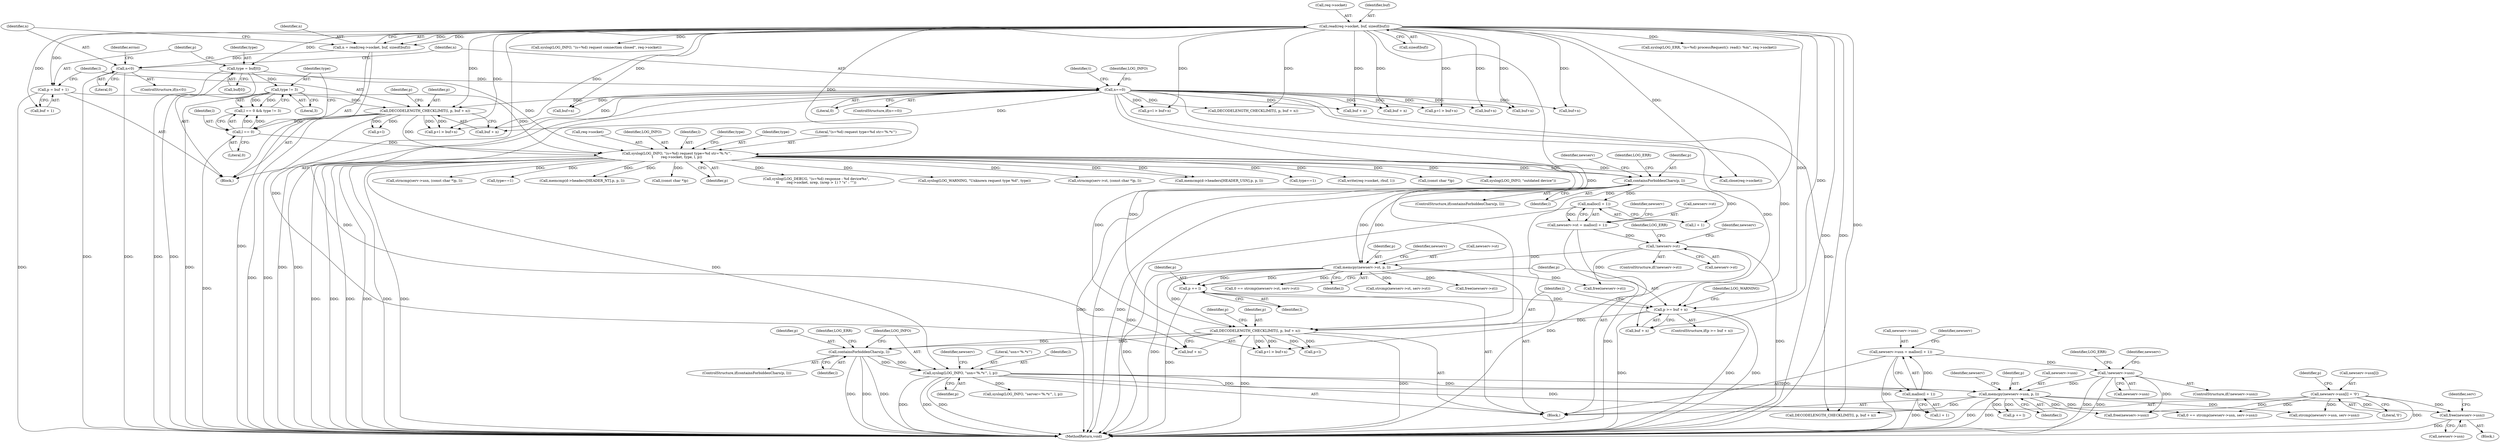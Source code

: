 digraph "0_miniupnp_140ee8d2204b383279f854802b27bdb41c1d5d1a@API" {
"1000950" [label="(Call,free(newserv->usn))"];
"1000766" [label="(Call,newserv->usn[l] = '\0')"];
"1000760" [label="(Call,memcpy(newserv->usn, p, l))"];
"1000751" [label="(Call,!newserv->usn)"];
"1000742" [label="(Call,newserv->usn = malloc(l + 1))"];
"1000746" [label="(Call,malloc(l + 1))"];
"1000737" [label="(Call,syslog(LOG_INFO, \"usn='%.*s'\", l, p))"];
"1000236" [label="(Call,syslog(LOG_INFO, \"(s=%d) request type=%d str='%.*s'\",\n\t       req->socket, type, l, p))"];
"1000146" [label="(Call,read(req->socket, buf, sizeof(buf)))"];
"1000194" [label="(Call,type = buf[0])"];
"1000228" [label="(Call,type != 3)"];
"1000225" [label="(Call,l == 0)"];
"1000204" [label="(Call,DECODELENGTH_CHECKLIMIT(l, p, buf + n))"];
"1000199" [label="(Call,p = buf + 1)"];
"1000179" [label="(Call,n==0)"];
"1000154" [label="(Call,n<0)"];
"1000144" [label="(Call,n = read(req->socket, buf, sizeof(buf)))"];
"1000729" [label="(Call,containsForbiddenChars(p, l))"];
"1000709" [label="(Call,DECODELENGTH_CHECKLIMIT(l, p, buf + n))"];
"1000682" [label="(Call,memcpy(newserv->st, p, l))"];
"1000673" [label="(Call,!newserv->st)"];
"1000664" [label="(Call,newserv->st = malloc(l + 1))"];
"1000668" [label="(Call,malloc(l + 1))"];
"1000656" [label="(Call,containsForbiddenChars(p, l))"];
"1000699" [label="(Call,p >= buf + n)"];
"1000695" [label="(Call,p += l)"];
"1000224" [label="(Call,l == 0 && type != 3)"];
"1000204" [label="(Call,DECODELENGTH_CHECKLIMIT(l, p, buf + n))"];
"1000227" [label="(Literal,0)"];
"1000226" [label="(Identifier,l)"];
"1000668" [label="(Call,malloc(l + 1))"];
"1000926" [label="(Call,strcmp(newserv->usn, serv->usn))"];
"1000744" [label="(Identifier,newserv)"];
"1000706" [label="(Identifier,LOG_WARNING)"];
"1000760" [label="(Call,memcpy(newserv->usn, p, l))"];
"1001027" [label="(Call,free(newserv->usn))"];
"1000757" [label="(Identifier,LOG_ERR)"];
"1000731" [label="(Identifier,l)"];
"1000738" [label="(Identifier,LOG_INFO)"];
"1000956" [label="(Identifier,serv)"];
"1000804" [label="(Call,syslog(LOG_INFO, \"server='%.*s'\", l, p))"];
"1000854" [label="(Call,buf+n)"];
"1000183" [label="(Call,syslog(LOG_INFO, \"(s=%d) request connection closed\", req->socket))"];
"1000510" [label="(Call,type==1)"];
"1001003" [label="(Call,write(req->socket, rbuf, 1))"];
"1000739" [label="(Literal,\"usn='%.*s'\")"];
"1000201" [label="(Call,buf + 1)"];
"1000710" [label="(Identifier,l)"];
"1000213" [label="(Identifier,p)"];
"1000675" [label="(Identifier,newserv)"];
"1000747" [label="(Call,l + 1)"];
"1000519" [label="(Call,(const char *)p)"];
"1000180" [label="(Identifier,n)"];
"1000691" [label="(Identifier,newserv)"];
"1000225" [label="(Call,l == 0)"];
"1000664" [label="(Call,newserv->st = malloc(l + 1))"];
"1000683" [label="(Call,newserv->st)"];
"1000246" [label="(Identifier,type)"];
"1000179" [label="(Call,n==0)"];
"1000181" [label="(Literal,0)"];
"1000743" [label="(Call,newserv->usn)"];
"1000935" [label="(Call,strcmp(newserv->st, serv->st))"];
"1000199" [label="(Call,p = buf + 1)"];
"1000751" [label="(Call,!newserv->usn)"];
"1001023" [label="(Call,free(newserv->st))"];
"1000700" [label="(Identifier,p)"];
"1000116" [label="(Block,)"];
"1000752" [label="(Call,newserv->usn)"];
"1000679" [label="(Identifier,LOG_ERR)"];
"1000734" [label="(Identifier,LOG_ERR)"];
"1000194" [label="(Call,type = buf[0])"];
"1000950" [label="(Call,free(newserv->usn))"];
"1000669" [label="(Call,l + 1)"];
"1000740" [label="(Identifier,l)"];
"1000769" [label="(Identifier,newserv)"];
"1000682" [label="(Call,memcpy(newserv->st, p, l))"];
"1000265" [label="(Call,syslog(LOG_INFO, \"outdated device\"))"];
"1000850" [label="(Call,p+l > buf+n)"];
"1000212" [label="(Call,p+l)"];
"1000230" [label="(Literal,3)"];
"1000191" [label="(Identifier,t)"];
"1000699" [label="(Call,p >= buf + n)"];
"1001055" [label="(MethodReturn,void)"];
"1000144" [label="(Call,n = read(req->socket, buf, sizeof(buf)))"];
"1000229" [label="(Identifier,type)"];
"1000672" [label="(ControlStructure,if(!newserv->st))"];
"1000764" [label="(Identifier,p)"];
"1000741" [label="(Identifier,p)"];
"1000242" [label="(Identifier,type)"];
"1000774" [label="(Identifier,p)"];
"1000843" [label="(Call,DECODELENGTH_CHECKLIMIT(l, p, buf + n))"];
"1000742" [label="(Call,newserv->usn = malloc(l + 1))"];
"1000228" [label="(Call,type != 3)"];
"1000846" [label="(Call,buf + n)"];
"1000530" [label="(Call,strncmp(serv->usn, (const char *)p, l))"];
"1000153" [label="(ControlStructure,if(n<0))"];
"1000656" [label="(Call,containsForbiddenChars(p, l))"];
"1000946" [label="(Call,free(newserv->st))"];
"1000154" [label="(Call,n<0)"];
"1000779" [label="(Call,buf + n)"];
"1000655" [label="(ControlStructure,if(containsForbiddenChars(p, l)))"];
"1000151" [label="(Call,sizeof(buf))"];
"1000737" [label="(Call,syslog(LOG_INFO, \"usn='%.*s'\", l, p))"];
"1000761" [label="(Call,newserv->usn)"];
"1000161" [label="(Identifier,errno)"];
"1000718" [label="(Identifier,p)"];
"1000951" [label="(Call,newserv->usn)"];
"1000709" [label="(Call,DECODELENGTH_CHECKLIMIT(l, p, buf + n))"];
"1000200" [label="(Identifier,p)"];
"1000184" [label="(Identifier,LOG_INFO)"];
"1000750" [label="(ControlStructure,if(!newserv->usn))"];
"1000309" [label="(Call,type==1)"];
"1000195" [label="(Identifier,type)"];
"1000730" [label="(Identifier,p)"];
"1000314" [label="(Call,memcmp(d->headers[HEADER_NT].p, p, l))"];
"1000155" [label="(Identifier,n)"];
"1000711" [label="(Identifier,p)"];
"1000728" [label="(ControlStructure,if(containsForbiddenChars(p, l)))"];
"1000942" [label="(Block,)"];
"1000534" [label="(Call,(const char *)p)"];
"1000746" [label="(Call,malloc(l + 1))"];
"1000695" [label="(Call,p += l)"];
"1000765" [label="(Identifier,l)"];
"1000211" [label="(Call,p+l > buf+n)"];
"1000773" [label="(Call,p += l)"];
"1000687" [label="(Identifier,l)"];
"1000666" [label="(Identifier,newserv)"];
"1000244" [label="(Identifier,p)"];
"1000783" [label="(Call,p+l > buf+n)"];
"1000762" [label="(Identifier,newserv)"];
"1000658" [label="(Identifier,l)"];
"1000146" [label="(Call,read(req->socket, buf, sizeof(buf)))"];
"1000196" [label="(Call,buf[0])"];
"1000238" [label="(Literal,\"(s=%d) request type=%d str='%.*s'\")"];
"1000661" [label="(Identifier,LOG_ERR)"];
"1000665" [label="(Call,newserv->st)"];
"1000767" [label="(Call,newserv->usn[l])"];
"1000147" [label="(Call,req->socket)"];
"1000684" [label="(Identifier,newserv)"];
"1000207" [label="(Call,buf + n)"];
"1000766" [label="(Call,newserv->usn[l] = '\0')"];
"1000603" [label="(Call,syslog(LOG_DEBUG, \"(s=%d) response : %d device%s\",\n\t\t       req->socket, nrep, (nrep > 1) ? \"s\" : \"\"))"];
"1000753" [label="(Identifier,newserv)"];
"1000992" [label="(Call,syslog(LOG_WARNING, \"Unknown request type %d\", type))"];
"1001044" [label="(Call,close(req->socket))"];
"1000239" [label="(Call,req->socket)"];
"1000156" [label="(Literal,0)"];
"1000696" [label="(Identifier,p)"];
"1000150" [label="(Identifier,buf)"];
"1000924" [label="(Call,0 == strcmp(newserv->usn, serv->usn))"];
"1000247" [label="(Block,)"];
"1000712" [label="(Call,buf + n)"];
"1000776" [label="(Call,DECODELENGTH_CHECKLIMIT(l, p, buf + n))"];
"1000686" [label="(Identifier,p)"];
"1000933" [label="(Call,0 == strcmp(newserv->st, serv->st))"];
"1000145" [label="(Identifier,n)"];
"1000171" [label="(Call,syslog(LOG_ERR, \"(s=%d) processRequest(): read(): %m\", req->socket))"];
"1000178" [label="(ControlStructure,if(n==0))"];
"1000205" [label="(Identifier,l)"];
"1000236" [label="(Call,syslog(LOG_INFO, \"(s=%d) request type=%d str='%.*s'\",\n\t       req->socket, type, l, p))"];
"1000515" [label="(Call,strncmp(serv->st, (const char *)p, l))"];
"1000674" [label="(Call,newserv->st)"];
"1000787" [label="(Call,buf+n)"];
"1000716" [label="(Call,p+l > buf+n)"];
"1000717" [label="(Call,p+l)"];
"1000772" [label="(Literal,'\0')"];
"1000215" [label="(Call,buf+n)"];
"1000237" [label="(Identifier,LOG_INFO)"];
"1000206" [label="(Identifier,p)"];
"1000331" [label="(Call,memcmp(d->headers[HEADER_USN].p, p, l))"];
"1000698" [label="(ControlStructure,if(p >= buf + n))"];
"1000243" [label="(Identifier,l)"];
"1000701" [label="(Call,buf + n)"];
"1000720" [label="(Call,buf+n)"];
"1000673" [label="(Call,!newserv->st)"];
"1000697" [label="(Identifier,l)"];
"1000657" [label="(Identifier,p)"];
"1000729" [label="(Call,containsForbiddenChars(p, l))"];
"1000950" -> "1000942"  [label="AST: "];
"1000950" -> "1000951"  [label="CFG: "];
"1000951" -> "1000950"  [label="AST: "];
"1000956" -> "1000950"  [label="CFG: "];
"1000950" -> "1001055"  [label="DDG: "];
"1000766" -> "1000950"  [label="DDG: "];
"1000760" -> "1000950"  [label="DDG: "];
"1000766" -> "1000247"  [label="AST: "];
"1000766" -> "1000772"  [label="CFG: "];
"1000767" -> "1000766"  [label="AST: "];
"1000772" -> "1000766"  [label="AST: "];
"1000774" -> "1000766"  [label="CFG: "];
"1000766" -> "1001055"  [label="DDG: "];
"1000766" -> "1000924"  [label="DDG: "];
"1000766" -> "1000926"  [label="DDG: "];
"1000766" -> "1001027"  [label="DDG: "];
"1000760" -> "1000247"  [label="AST: "];
"1000760" -> "1000765"  [label="CFG: "];
"1000761" -> "1000760"  [label="AST: "];
"1000764" -> "1000760"  [label="AST: "];
"1000765" -> "1000760"  [label="AST: "];
"1000769" -> "1000760"  [label="CFG: "];
"1000760" -> "1001055"  [label="DDG: "];
"1000760" -> "1001055"  [label="DDG: "];
"1000751" -> "1000760"  [label="DDG: "];
"1000737" -> "1000760"  [label="DDG: "];
"1000737" -> "1000760"  [label="DDG: "];
"1000760" -> "1000773"  [label="DDG: "];
"1000760" -> "1000773"  [label="DDG: "];
"1000760" -> "1000776"  [label="DDG: "];
"1000760" -> "1000924"  [label="DDG: "];
"1000760" -> "1000926"  [label="DDG: "];
"1000760" -> "1001027"  [label="DDG: "];
"1000751" -> "1000750"  [label="AST: "];
"1000751" -> "1000752"  [label="CFG: "];
"1000752" -> "1000751"  [label="AST: "];
"1000757" -> "1000751"  [label="CFG: "];
"1000762" -> "1000751"  [label="CFG: "];
"1000751" -> "1001055"  [label="DDG: "];
"1000751" -> "1001055"  [label="DDG: "];
"1000742" -> "1000751"  [label="DDG: "];
"1000751" -> "1001027"  [label="DDG: "];
"1000742" -> "1000247"  [label="AST: "];
"1000742" -> "1000746"  [label="CFG: "];
"1000743" -> "1000742"  [label="AST: "];
"1000746" -> "1000742"  [label="AST: "];
"1000753" -> "1000742"  [label="CFG: "];
"1000742" -> "1001055"  [label="DDG: "];
"1000746" -> "1000742"  [label="DDG: "];
"1000746" -> "1000747"  [label="CFG: "];
"1000747" -> "1000746"  [label="AST: "];
"1000746" -> "1001055"  [label="DDG: "];
"1000737" -> "1000746"  [label="DDG: "];
"1000737" -> "1000247"  [label="AST: "];
"1000737" -> "1000741"  [label="CFG: "];
"1000738" -> "1000737"  [label="AST: "];
"1000739" -> "1000737"  [label="AST: "];
"1000740" -> "1000737"  [label="AST: "];
"1000741" -> "1000737"  [label="AST: "];
"1000744" -> "1000737"  [label="CFG: "];
"1000737" -> "1001055"  [label="DDG: "];
"1000737" -> "1001055"  [label="DDG: "];
"1000737" -> "1001055"  [label="DDG: "];
"1000236" -> "1000737"  [label="DDG: "];
"1000729" -> "1000737"  [label="DDG: "];
"1000729" -> "1000737"  [label="DDG: "];
"1000737" -> "1000747"  [label="DDG: "];
"1000737" -> "1000804"  [label="DDG: "];
"1000236" -> "1000116"  [label="AST: "];
"1000236" -> "1000244"  [label="CFG: "];
"1000237" -> "1000236"  [label="AST: "];
"1000238" -> "1000236"  [label="AST: "];
"1000239" -> "1000236"  [label="AST: "];
"1000242" -> "1000236"  [label="AST: "];
"1000243" -> "1000236"  [label="AST: "];
"1000244" -> "1000236"  [label="AST: "];
"1000246" -> "1000236"  [label="CFG: "];
"1000236" -> "1001055"  [label="DDG: "];
"1000236" -> "1001055"  [label="DDG: "];
"1000236" -> "1001055"  [label="DDG: "];
"1000236" -> "1001055"  [label="DDG: "];
"1000236" -> "1001055"  [label="DDG: "];
"1000236" -> "1001055"  [label="DDG: "];
"1000146" -> "1000236"  [label="DDG: "];
"1000194" -> "1000236"  [label="DDG: "];
"1000228" -> "1000236"  [label="DDG: "];
"1000225" -> "1000236"  [label="DDG: "];
"1000204" -> "1000236"  [label="DDG: "];
"1000236" -> "1000265"  [label="DDG: "];
"1000236" -> "1000309"  [label="DDG: "];
"1000236" -> "1000314"  [label="DDG: "];
"1000236" -> "1000314"  [label="DDG: "];
"1000236" -> "1000331"  [label="DDG: "];
"1000236" -> "1000331"  [label="DDG: "];
"1000236" -> "1000510"  [label="DDG: "];
"1000236" -> "1000519"  [label="DDG: "];
"1000236" -> "1000515"  [label="DDG: "];
"1000236" -> "1000534"  [label="DDG: "];
"1000236" -> "1000530"  [label="DDG: "];
"1000236" -> "1000603"  [label="DDG: "];
"1000236" -> "1000656"  [label="DDG: "];
"1000236" -> "1000656"  [label="DDG: "];
"1000236" -> "1000992"  [label="DDG: "];
"1000236" -> "1001003"  [label="DDG: "];
"1000236" -> "1001044"  [label="DDG: "];
"1000146" -> "1000144"  [label="AST: "];
"1000146" -> "1000151"  [label="CFG: "];
"1000147" -> "1000146"  [label="AST: "];
"1000150" -> "1000146"  [label="AST: "];
"1000151" -> "1000146"  [label="AST: "];
"1000144" -> "1000146"  [label="CFG: "];
"1000146" -> "1001055"  [label="DDG: "];
"1000146" -> "1001055"  [label="DDG: "];
"1000146" -> "1000144"  [label="DDG: "];
"1000146" -> "1000144"  [label="DDG: "];
"1000146" -> "1000171"  [label="DDG: "];
"1000146" -> "1000183"  [label="DDG: "];
"1000146" -> "1000194"  [label="DDG: "];
"1000146" -> "1000199"  [label="DDG: "];
"1000146" -> "1000201"  [label="DDG: "];
"1000146" -> "1000204"  [label="DDG: "];
"1000146" -> "1000207"  [label="DDG: "];
"1000146" -> "1000211"  [label="DDG: "];
"1000146" -> "1000215"  [label="DDG: "];
"1000146" -> "1000699"  [label="DDG: "];
"1000146" -> "1000701"  [label="DDG: "];
"1000146" -> "1000709"  [label="DDG: "];
"1000146" -> "1000712"  [label="DDG: "];
"1000146" -> "1000716"  [label="DDG: "];
"1000146" -> "1000720"  [label="DDG: "];
"1000146" -> "1000776"  [label="DDG: "];
"1000146" -> "1000779"  [label="DDG: "];
"1000146" -> "1000783"  [label="DDG: "];
"1000146" -> "1000787"  [label="DDG: "];
"1000146" -> "1000843"  [label="DDG: "];
"1000146" -> "1000846"  [label="DDG: "];
"1000146" -> "1000850"  [label="DDG: "];
"1000146" -> "1000854"  [label="DDG: "];
"1000146" -> "1001044"  [label="DDG: "];
"1000194" -> "1000116"  [label="AST: "];
"1000194" -> "1000196"  [label="CFG: "];
"1000195" -> "1000194"  [label="AST: "];
"1000196" -> "1000194"  [label="AST: "];
"1000200" -> "1000194"  [label="CFG: "];
"1000194" -> "1001055"  [label="DDG: "];
"1000194" -> "1001055"  [label="DDG: "];
"1000194" -> "1000228"  [label="DDG: "];
"1000228" -> "1000224"  [label="AST: "];
"1000228" -> "1000230"  [label="CFG: "];
"1000229" -> "1000228"  [label="AST: "];
"1000230" -> "1000228"  [label="AST: "];
"1000224" -> "1000228"  [label="CFG: "];
"1000228" -> "1001055"  [label="DDG: "];
"1000228" -> "1000224"  [label="DDG: "];
"1000228" -> "1000224"  [label="DDG: "];
"1000225" -> "1000224"  [label="AST: "];
"1000225" -> "1000227"  [label="CFG: "];
"1000226" -> "1000225"  [label="AST: "];
"1000227" -> "1000225"  [label="AST: "];
"1000229" -> "1000225"  [label="CFG: "];
"1000224" -> "1000225"  [label="CFG: "];
"1000225" -> "1001055"  [label="DDG: "];
"1000225" -> "1000224"  [label="DDG: "];
"1000225" -> "1000224"  [label="DDG: "];
"1000204" -> "1000225"  [label="DDG: "];
"1000204" -> "1000116"  [label="AST: "];
"1000204" -> "1000207"  [label="CFG: "];
"1000205" -> "1000204"  [label="AST: "];
"1000206" -> "1000204"  [label="AST: "];
"1000207" -> "1000204"  [label="AST: "];
"1000213" -> "1000204"  [label="CFG: "];
"1000204" -> "1001055"  [label="DDG: "];
"1000204" -> "1001055"  [label="DDG: "];
"1000199" -> "1000204"  [label="DDG: "];
"1000179" -> "1000204"  [label="DDG: "];
"1000204" -> "1000211"  [label="DDG: "];
"1000204" -> "1000211"  [label="DDG: "];
"1000204" -> "1000212"  [label="DDG: "];
"1000204" -> "1000212"  [label="DDG: "];
"1000199" -> "1000116"  [label="AST: "];
"1000199" -> "1000201"  [label="CFG: "];
"1000200" -> "1000199"  [label="AST: "];
"1000201" -> "1000199"  [label="AST: "];
"1000205" -> "1000199"  [label="CFG: "];
"1000199" -> "1001055"  [label="DDG: "];
"1000179" -> "1000178"  [label="AST: "];
"1000179" -> "1000181"  [label="CFG: "];
"1000180" -> "1000179"  [label="AST: "];
"1000181" -> "1000179"  [label="AST: "];
"1000184" -> "1000179"  [label="CFG: "];
"1000191" -> "1000179"  [label="CFG: "];
"1000179" -> "1001055"  [label="DDG: "];
"1000179" -> "1001055"  [label="DDG: "];
"1000154" -> "1000179"  [label="DDG: "];
"1000179" -> "1000207"  [label="DDG: "];
"1000179" -> "1000211"  [label="DDG: "];
"1000179" -> "1000215"  [label="DDG: "];
"1000179" -> "1000699"  [label="DDG: "];
"1000179" -> "1000701"  [label="DDG: "];
"1000179" -> "1000709"  [label="DDG: "];
"1000179" -> "1000712"  [label="DDG: "];
"1000179" -> "1000716"  [label="DDG: "];
"1000179" -> "1000720"  [label="DDG: "];
"1000179" -> "1000776"  [label="DDG: "];
"1000179" -> "1000779"  [label="DDG: "];
"1000179" -> "1000783"  [label="DDG: "];
"1000179" -> "1000787"  [label="DDG: "];
"1000179" -> "1000843"  [label="DDG: "];
"1000179" -> "1000846"  [label="DDG: "];
"1000179" -> "1000850"  [label="DDG: "];
"1000179" -> "1000854"  [label="DDG: "];
"1000154" -> "1000153"  [label="AST: "];
"1000154" -> "1000156"  [label="CFG: "];
"1000155" -> "1000154"  [label="AST: "];
"1000156" -> "1000154"  [label="AST: "];
"1000161" -> "1000154"  [label="CFG: "];
"1000180" -> "1000154"  [label="CFG: "];
"1000154" -> "1001055"  [label="DDG: "];
"1000154" -> "1001055"  [label="DDG: "];
"1000144" -> "1000154"  [label="DDG: "];
"1000144" -> "1000116"  [label="AST: "];
"1000145" -> "1000144"  [label="AST: "];
"1000155" -> "1000144"  [label="CFG: "];
"1000144" -> "1001055"  [label="DDG: "];
"1000729" -> "1000728"  [label="AST: "];
"1000729" -> "1000731"  [label="CFG: "];
"1000730" -> "1000729"  [label="AST: "];
"1000731" -> "1000729"  [label="AST: "];
"1000734" -> "1000729"  [label="CFG: "];
"1000738" -> "1000729"  [label="CFG: "];
"1000729" -> "1001055"  [label="DDG: "];
"1000729" -> "1001055"  [label="DDG: "];
"1000729" -> "1001055"  [label="DDG: "];
"1000709" -> "1000729"  [label="DDG: "];
"1000709" -> "1000729"  [label="DDG: "];
"1000709" -> "1000247"  [label="AST: "];
"1000709" -> "1000712"  [label="CFG: "];
"1000710" -> "1000709"  [label="AST: "];
"1000711" -> "1000709"  [label="AST: "];
"1000712" -> "1000709"  [label="AST: "];
"1000718" -> "1000709"  [label="CFG: "];
"1000709" -> "1001055"  [label="DDG: "];
"1000709" -> "1001055"  [label="DDG: "];
"1000682" -> "1000709"  [label="DDG: "];
"1000699" -> "1000709"  [label="DDG: "];
"1000709" -> "1000716"  [label="DDG: "];
"1000709" -> "1000716"  [label="DDG: "];
"1000709" -> "1000717"  [label="DDG: "];
"1000709" -> "1000717"  [label="DDG: "];
"1000682" -> "1000247"  [label="AST: "];
"1000682" -> "1000687"  [label="CFG: "];
"1000683" -> "1000682"  [label="AST: "];
"1000686" -> "1000682"  [label="AST: "];
"1000687" -> "1000682"  [label="AST: "];
"1000691" -> "1000682"  [label="CFG: "];
"1000682" -> "1001055"  [label="DDG: "];
"1000682" -> "1001055"  [label="DDG: "];
"1000673" -> "1000682"  [label="DDG: "];
"1000656" -> "1000682"  [label="DDG: "];
"1000656" -> "1000682"  [label="DDG: "];
"1000682" -> "1000695"  [label="DDG: "];
"1000682" -> "1000695"  [label="DDG: "];
"1000682" -> "1000933"  [label="DDG: "];
"1000682" -> "1000935"  [label="DDG: "];
"1000682" -> "1000946"  [label="DDG: "];
"1000682" -> "1001023"  [label="DDG: "];
"1000673" -> "1000672"  [label="AST: "];
"1000673" -> "1000674"  [label="CFG: "];
"1000674" -> "1000673"  [label="AST: "];
"1000679" -> "1000673"  [label="CFG: "];
"1000684" -> "1000673"  [label="CFG: "];
"1000673" -> "1001055"  [label="DDG: "];
"1000673" -> "1001055"  [label="DDG: "];
"1000664" -> "1000673"  [label="DDG: "];
"1000673" -> "1001023"  [label="DDG: "];
"1000664" -> "1000247"  [label="AST: "];
"1000664" -> "1000668"  [label="CFG: "];
"1000665" -> "1000664"  [label="AST: "];
"1000668" -> "1000664"  [label="AST: "];
"1000675" -> "1000664"  [label="CFG: "];
"1000664" -> "1001055"  [label="DDG: "];
"1000668" -> "1000664"  [label="DDG: "];
"1000668" -> "1000669"  [label="CFG: "];
"1000669" -> "1000668"  [label="AST: "];
"1000668" -> "1001055"  [label="DDG: "];
"1000656" -> "1000668"  [label="DDG: "];
"1000656" -> "1000655"  [label="AST: "];
"1000656" -> "1000658"  [label="CFG: "];
"1000657" -> "1000656"  [label="AST: "];
"1000658" -> "1000656"  [label="AST: "];
"1000661" -> "1000656"  [label="CFG: "];
"1000666" -> "1000656"  [label="CFG: "];
"1000656" -> "1001055"  [label="DDG: "];
"1000656" -> "1001055"  [label="DDG: "];
"1000656" -> "1001055"  [label="DDG: "];
"1000656" -> "1000669"  [label="DDG: "];
"1000699" -> "1000698"  [label="AST: "];
"1000699" -> "1000701"  [label="CFG: "];
"1000700" -> "1000699"  [label="AST: "];
"1000701" -> "1000699"  [label="AST: "];
"1000706" -> "1000699"  [label="CFG: "];
"1000710" -> "1000699"  [label="CFG: "];
"1000699" -> "1001055"  [label="DDG: "];
"1000699" -> "1001055"  [label="DDG: "];
"1000699" -> "1001055"  [label="DDG: "];
"1000695" -> "1000699"  [label="DDG: "];
"1000695" -> "1000247"  [label="AST: "];
"1000695" -> "1000697"  [label="CFG: "];
"1000696" -> "1000695"  [label="AST: "];
"1000697" -> "1000695"  [label="AST: "];
"1000700" -> "1000695"  [label="CFG: "];
"1000695" -> "1001055"  [label="DDG: "];
}
